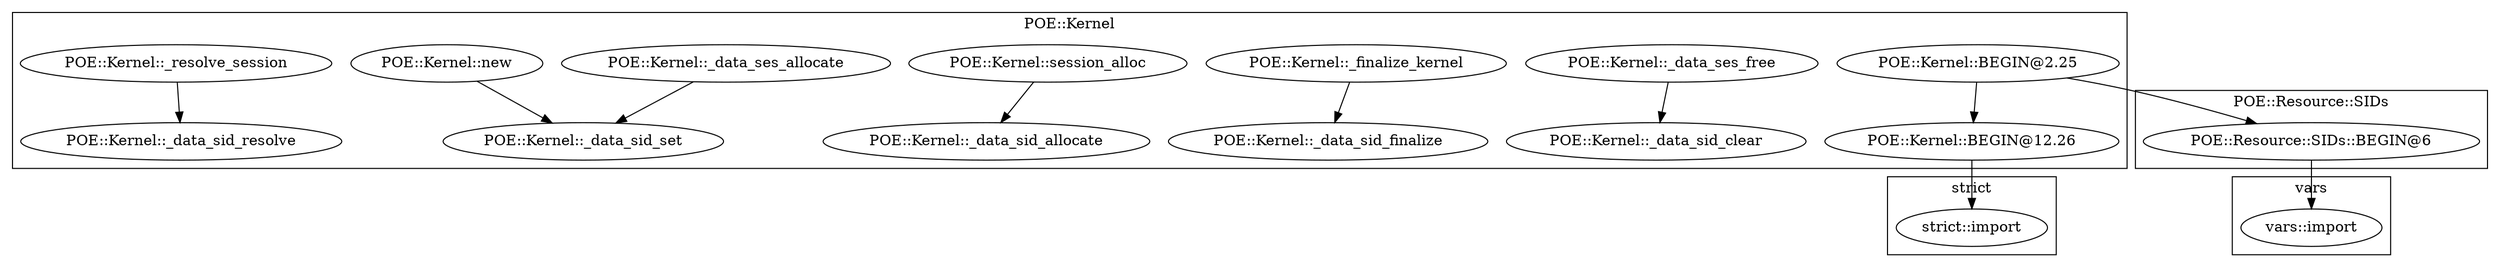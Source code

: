 digraph {
graph [overlap=false]
subgraph cluster_vars {
	label="vars";
	"vars::import";
}
subgraph cluster_POE_Kernel {
	label="POE::Kernel";
	"POE::Kernel::_data_ses_free";
	"POE::Kernel::_data_sid_finalize";
	"POE::Kernel::_data_sid_clear";
	"POE::Kernel::_finalize_kernel";
	"POE::Kernel::new";
	"POE::Kernel::BEGIN@2.25";
	"POE::Kernel::session_alloc";
	"POE::Kernel::_data_sid_resolve";
	"POE::Kernel::_resolve_session";
	"POE::Kernel::_data_ses_allocate";
	"POE::Kernel::BEGIN@12.26";
	"POE::Kernel::_data_sid_allocate";
	"POE::Kernel::_data_sid_set";
}
subgraph cluster_strict {
	label="strict";
	"strict::import";
}
subgraph cluster_POE_Resource_SIDs {
	label="POE::Resource::SIDs";
	"POE::Resource::SIDs::BEGIN@6";
}
"POE::Kernel::new" -> "POE::Kernel::_data_sid_set";
"POE::Kernel::_data_ses_allocate" -> "POE::Kernel::_data_sid_set";
"POE::Kernel::session_alloc" -> "POE::Kernel::_data_sid_allocate";
"POE::Kernel::_data_ses_free" -> "POE::Kernel::_data_sid_clear";
"POE::Resource::SIDs::BEGIN@6" -> "vars::import";
"POE::Kernel::_resolve_session" -> "POE::Kernel::_data_sid_resolve";
"POE::Kernel::BEGIN@2.25" -> "POE::Resource::SIDs::BEGIN@6";
"POE::Kernel::BEGIN@12.26" -> "strict::import";
"POE::Kernel::_finalize_kernel" -> "POE::Kernel::_data_sid_finalize";
"POE::Kernel::BEGIN@2.25" -> "POE::Kernel::BEGIN@12.26";
}
